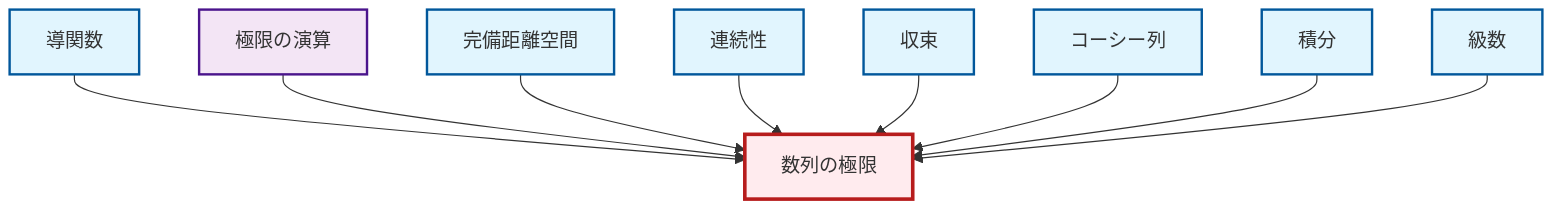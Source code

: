graph TD
    classDef definition fill:#e1f5fe,stroke:#01579b,stroke-width:2px
    classDef theorem fill:#f3e5f5,stroke:#4a148c,stroke-width:2px
    classDef axiom fill:#fff3e0,stroke:#e65100,stroke-width:2px
    classDef example fill:#e8f5e9,stroke:#1b5e20,stroke-width:2px
    classDef current fill:#ffebee,stroke:#b71c1c,stroke-width:3px
    def-derivative["導関数"]:::definition
    def-complete-metric-space["完備距離空間"]:::definition
    def-convergence["収束"]:::definition
    def-cauchy-sequence["コーシー列"]:::definition
    def-series["級数"]:::definition
    def-integral["積分"]:::definition
    def-continuity["連続性"]:::definition
    thm-limit-arithmetic["極限の演算"]:::theorem
    def-limit["数列の極限"]:::definition
    def-derivative --> def-limit
    thm-limit-arithmetic --> def-limit
    def-complete-metric-space --> def-limit
    def-continuity --> def-limit
    def-convergence --> def-limit
    def-cauchy-sequence --> def-limit
    def-integral --> def-limit
    def-series --> def-limit
    class def-limit current